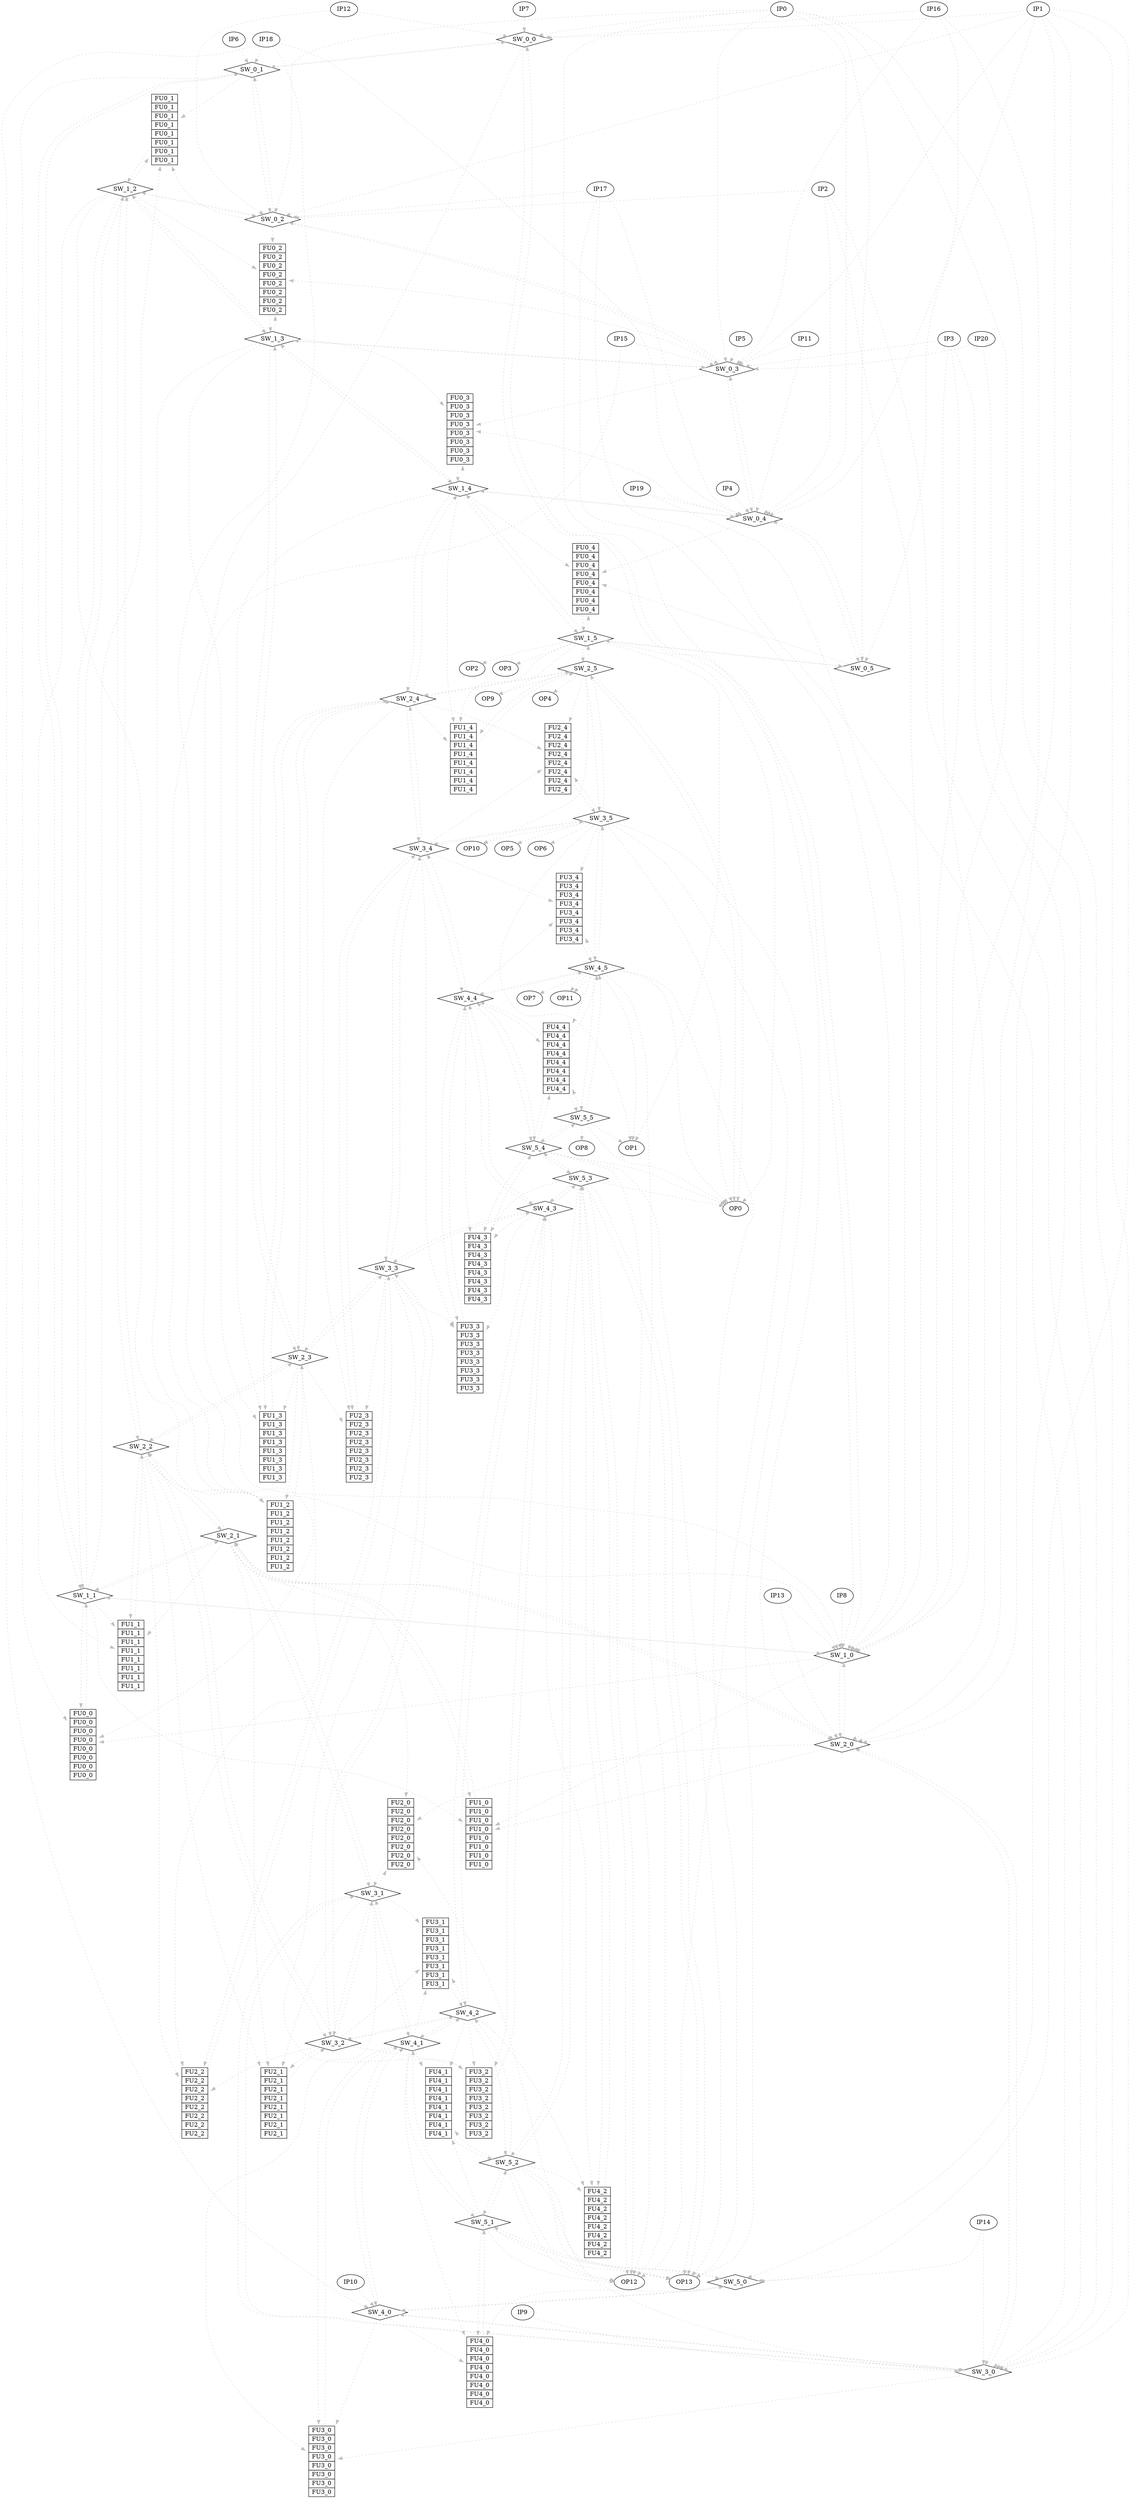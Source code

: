 digraph sched {
SW_0_0 [shape=diamond, pos = "0,4!", pin=true];
SW_0_1 [shape=diamond, pos = "0,0!", pin=true];
SW_0_2 [shape=diamond, pos = "0,-4!", pin=true];
SW_0_3 [shape=diamond, pos = "0,-8!", pin=true];
SW_0_4 [shape=diamond, pos = "0,-12!", pin=true];
SW_0_5 [shape=diamond, pos = "0,-16!", pin=true];
SW_1_0 [shape=diamond, pos = "4,4!", pin=true];
SW_1_1 [shape=diamond, pos = "4,0!", pin=true];
SW_1_2 [shape=diamond, pos = "4,-4!", pin=true];
SW_1_3 [shape=diamond, pos = "4,-8!", pin=true];
SW_1_4 [shape=diamond, pos = "4,-12!", pin=true];
SW_1_5 [shape=diamond, pos = "4,-16!", pin=true];
SW_2_0 [shape=diamond, pos = "8,4!", pin=true];
SW_2_1 [shape=diamond, pos = "8,0!", pin=true];
SW_2_2 [shape=diamond, pos = "8,-4!", pin=true];
SW_2_3 [shape=diamond, pos = "8,-8!", pin=true];
SW_2_4 [shape=diamond, pos = "8,-12!", pin=true];
SW_2_5 [shape=diamond, pos = "8,-16!", pin=true];
SW_3_0 [shape=diamond, pos = "12,4!", pin=true];
SW_3_1 [shape=diamond, pos = "12,0!", pin=true];
SW_3_2 [shape=diamond, pos = "12,-4!", pin=true];
SW_3_3 [shape=diamond, pos = "12,-8!", pin=true];
SW_3_4 [shape=diamond, pos = "12,-12!", pin=true];
SW_3_5 [shape=diamond, pos = "12,-16!", pin=true];
SW_4_0 [shape=diamond, pos = "16,4!", pin=true];
SW_4_1 [shape=diamond, pos = "16,0!", pin=true];
SW_4_2 [shape=diamond, pos = "16,-4!", pin=true];
SW_4_3 [shape=diamond, pos = "16,-8!", pin=true];
SW_4_4 [shape=diamond, pos = "16,-12!", pin=true];
SW_4_5 [shape=diamond, pos = "16,-16!", pin=true];
SW_5_0 [shape=diamond, pos = "20,4!", pin=true];
SW_5_1 [shape=diamond, pos = "20,0!", pin=true];
SW_5_2 [shape=diamond, pos = "20,-4!", pin=true];
SW_5_3 [shape=diamond, pos = "20,-8!", pin=true];
SW_5_4 [shape=diamond, pos = "20,-12!", pin=true];
SW_5_5 [shape=diamond, pos = "20,-16!", pin=true];
FU0_0[shape=plaintext, label = <<table border="0" cellspacing="0"><tr><td border="1"> FU0_0 </td></tr><tr><td border="1"> FU0_0 </td></tr><tr><td border="1"> FU0_0 </td></tr><tr><td border="1"> FU0_0 </td></tr><tr><td border="1"> FU0_0 </td></tr><tr><td border="1"> FU0_0 </td></tr><tr><td border="1"> FU0_0 </td></tr><tr><td border="1"> FU0_0 </td></tr>
</table>>, pos = "2,2!", pin=true];
FU0_1[shape=plaintext, label = <<table border="0" cellspacing="0"><tr><td border="1"> FU0_1 </td></tr><tr><td border="1"> FU0_1 </td></tr><tr><td border="1"> FU0_1 </td></tr><tr><td border="1"> FU0_1 </td></tr><tr><td border="1"> FU0_1 </td></tr><tr><td border="1"> FU0_1 </td></tr><tr><td border="1"> FU0_1 </td></tr><tr><td border="1"> FU0_1 </td></tr>
</table>>, pos = "2,-2!", pin=true];
FU0_2[shape=plaintext, label = <<table border="0" cellspacing="0"><tr><td border="1"> FU0_2 </td></tr><tr><td border="1"> FU0_2 </td></tr><tr><td border="1"> FU0_2 </td></tr><tr><td border="1"> FU0_2 </td></tr><tr><td border="1"> FU0_2 </td></tr><tr><td border="1"> FU0_2 </td></tr><tr><td border="1"> FU0_2 </td></tr><tr><td border="1"> FU0_2 </td></tr>
</table>>, pos = "2,-6!", pin=true];
FU0_3[shape=plaintext, label = <<table border="0" cellspacing="0"><tr><td border="1"> FU0_3 </td></tr><tr><td border="1"> FU0_3 </td></tr><tr><td border="1"> FU0_3 </td></tr><tr><td border="1"> FU0_3 </td></tr><tr><td border="1"> FU0_3 </td></tr><tr><td border="1"> FU0_3 </td></tr><tr><td border="1"> FU0_3 </td></tr><tr><td border="1"> FU0_3 </td></tr>
</table>>, pos = "2,-10!", pin=true];
FU0_4[shape=plaintext, label = <<table border="0" cellspacing="0"><tr><td border="1"> FU0_4 </td></tr><tr><td border="1"> FU0_4 </td></tr><tr><td border="1"> FU0_4 </td></tr><tr><td border="1"> FU0_4 </td></tr><tr><td border="1"> FU0_4 </td></tr><tr><td border="1"> FU0_4 </td></tr><tr><td border="1"> FU0_4 </td></tr><tr><td border="1"> FU0_4 </td></tr>
</table>>, pos = "2,-14!", pin=true];
FU1_0[shape=plaintext, label = <<table border="0" cellspacing="0"><tr><td border="1"> FU1_0 </td></tr><tr><td border="1"> FU1_0 </td></tr><tr><td border="1"> FU1_0 </td></tr><tr><td border="1"> FU1_0 </td></tr><tr><td border="1"> FU1_0 </td></tr><tr><td border="1"> FU1_0 </td></tr><tr><td border="1"> FU1_0 </td></tr><tr><td border="1"> FU1_0 </td></tr>
</table>>, pos = "6,2!", pin=true];
FU1_1[shape=plaintext, label = <<table border="0" cellspacing="0"><tr><td border="1"> FU1_1 </td></tr><tr><td border="1"> FU1_1 </td></tr><tr><td border="1"> FU1_1 </td></tr><tr><td border="1"> FU1_1 </td></tr><tr><td border="1"> FU1_1 </td></tr><tr><td border="1"> FU1_1 </td></tr><tr><td border="1"> FU1_1 </td></tr><tr><td border="1"> FU1_1 </td></tr>
</table>>, pos = "6,-2!", pin=true];
FU1_2[shape=plaintext, label = <<table border="0" cellspacing="0"><tr><td border="1"> FU1_2 </td></tr><tr><td border="1"> FU1_2 </td></tr><tr><td border="1"> FU1_2 </td></tr><tr><td border="1"> FU1_2 </td></tr><tr><td border="1"> FU1_2 </td></tr><tr><td border="1"> FU1_2 </td></tr><tr><td border="1"> FU1_2 </td></tr><tr><td border="1"> FU1_2 </td></tr>
</table>>, pos = "6,-6!", pin=true];
FU1_3[shape=plaintext, label = <<table border="0" cellspacing="0"><tr><td border="1"> FU1_3 </td></tr><tr><td border="1"> FU1_3 </td></tr><tr><td border="1"> FU1_3 </td></tr><tr><td border="1"> FU1_3 </td></tr><tr><td border="1"> FU1_3 </td></tr><tr><td border="1"> FU1_3 </td></tr><tr><td border="1"> FU1_3 </td></tr><tr><td border="1"> FU1_3 </td></tr>
</table>>, pos = "6,-10!", pin=true];
FU1_4[shape=plaintext, label = <<table border="0" cellspacing="0"><tr><td border="1"> FU1_4 </td></tr><tr><td border="1"> FU1_4 </td></tr><tr><td border="1"> FU1_4 </td></tr><tr><td border="1"> FU1_4 </td></tr><tr><td border="1"> FU1_4 </td></tr><tr><td border="1"> FU1_4 </td></tr><tr><td border="1"> FU1_4 </td></tr><tr><td border="1"> FU1_4 </td></tr>
</table>>, pos = "6,-14!", pin=true];
FU2_0[shape=plaintext, label = <<table border="0" cellspacing="0"><tr><td border="1"> FU2_0 </td></tr><tr><td border="1"> FU2_0 </td></tr><tr><td border="1"> FU2_0 </td></tr><tr><td border="1"> FU2_0 </td></tr><tr><td border="1"> FU2_0 </td></tr><tr><td border="1"> FU2_0 </td></tr><tr><td border="1"> FU2_0 </td></tr><tr><td border="1"> FU2_0 </td></tr>
</table>>, pos = "10,2!", pin=true];
FU2_1[shape=plaintext, label = <<table border="0" cellspacing="0"><tr><td border="1"> FU2_1 </td></tr><tr><td border="1"> FU2_1 </td></tr><tr><td border="1"> FU2_1 </td></tr><tr><td border="1"> FU2_1 </td></tr><tr><td border="1"> FU2_1 </td></tr><tr><td border="1"> FU2_1 </td></tr><tr><td border="1"> FU2_1 </td></tr><tr><td border="1"> FU2_1 </td></tr>
</table>>, pos = "10,-2!", pin=true];
FU2_2[shape=plaintext, label = <<table border="0" cellspacing="0"><tr><td border="1"> FU2_2 </td></tr><tr><td border="1"> FU2_2 </td></tr><tr><td border="1"> FU2_2 </td></tr><tr><td border="1"> FU2_2 </td></tr><tr><td border="1"> FU2_2 </td></tr><tr><td border="1"> FU2_2 </td></tr><tr><td border="1"> FU2_2 </td></tr><tr><td border="1"> FU2_2 </td></tr>
</table>>, pos = "10,-6!", pin=true];
FU2_3[shape=plaintext, label = <<table border="0" cellspacing="0"><tr><td border="1"> FU2_3 </td></tr><tr><td border="1"> FU2_3 </td></tr><tr><td border="1"> FU2_3 </td></tr><tr><td border="1"> FU2_3 </td></tr><tr><td border="1"> FU2_3 </td></tr><tr><td border="1"> FU2_3 </td></tr><tr><td border="1"> FU2_3 </td></tr><tr><td border="1"> FU2_3 </td></tr>
</table>>, pos = "10,-10!", pin=true];
FU2_4[shape=plaintext, label = <<table border="0" cellspacing="0"><tr><td border="1"> FU2_4 </td></tr><tr><td border="1"> FU2_4 </td></tr><tr><td border="1"> FU2_4 </td></tr><tr><td border="1"> FU2_4 </td></tr><tr><td border="1"> FU2_4 </td></tr><tr><td border="1"> FU2_4 </td></tr><tr><td border="1"> FU2_4 </td></tr><tr><td border="1"> FU2_4 </td></tr>
</table>>, pos = "10,-14!", pin=true];
FU3_0[shape=plaintext, label = <<table border="0" cellspacing="0"><tr><td border="1"> FU3_0 </td></tr><tr><td border="1"> FU3_0 </td></tr><tr><td border="1"> FU3_0 </td></tr><tr><td border="1"> FU3_0 </td></tr><tr><td border="1"> FU3_0 </td></tr><tr><td border="1"> FU3_0 </td></tr><tr><td border="1"> FU3_0 </td></tr><tr><td border="1"> FU3_0 </td></tr>
</table>>, pos = "14,2!", pin=true];
FU3_1[shape=plaintext, label = <<table border="0" cellspacing="0"><tr><td border="1"> FU3_1 </td></tr><tr><td border="1"> FU3_1 </td></tr><tr><td border="1"> FU3_1 </td></tr><tr><td border="1"> FU3_1 </td></tr><tr><td border="1"> FU3_1 </td></tr><tr><td border="1"> FU3_1 </td></tr><tr><td border="1"> FU3_1 </td></tr><tr><td border="1"> FU3_1 </td></tr>
</table>>, pos = "14,-2!", pin=true];
FU3_2[shape=plaintext, label = <<table border="0" cellspacing="0"><tr><td border="1"> FU3_2 </td></tr><tr><td border="1"> FU3_2 </td></tr><tr><td border="1"> FU3_2 </td></tr><tr><td border="1"> FU3_2 </td></tr><tr><td border="1"> FU3_2 </td></tr><tr><td border="1"> FU3_2 </td></tr><tr><td border="1"> FU3_2 </td></tr><tr><td border="1"> FU3_2 </td></tr>
</table>>, pos = "14,-6!", pin=true];
FU3_3[shape=plaintext, label = <<table border="0" cellspacing="0"><tr><td border="1"> FU3_3 </td></tr><tr><td border="1"> FU3_3 </td></tr><tr><td border="1"> FU3_3 </td></tr><tr><td border="1"> FU3_3 </td></tr><tr><td border="1"> FU3_3 </td></tr><tr><td border="1"> FU3_3 </td></tr><tr><td border="1"> FU3_3 </td></tr><tr><td border="1"> FU3_3 </td></tr>
</table>>, pos = "14,-10!", pin=true];
FU3_4[shape=plaintext, label = <<table border="0" cellspacing="0"><tr><td border="1"> FU3_4 </td></tr><tr><td border="1"> FU3_4 </td></tr><tr><td border="1"> FU3_4 </td></tr><tr><td border="1"> FU3_4 </td></tr><tr><td border="1"> FU3_4 </td></tr><tr><td border="1"> FU3_4 </td></tr><tr><td border="1"> FU3_4 </td></tr><tr><td border="1"> FU3_4 </td></tr>
</table>>, pos = "14,-14!", pin=true];
FU4_0[shape=plaintext, label = <<table border="0" cellspacing="0"><tr><td border="1"> FU4_0 </td></tr><tr><td border="1"> FU4_0 </td></tr><tr><td border="1"> FU4_0 </td></tr><tr><td border="1"> FU4_0 </td></tr><tr><td border="1"> FU4_0 </td></tr><tr><td border="1"> FU4_0 </td></tr><tr><td border="1"> FU4_0 </td></tr><tr><td border="1"> FU4_0 </td></tr>
</table>>, pos = "18,2!", pin=true];
FU4_1[shape=plaintext, label = <<table border="0" cellspacing="0"><tr><td border="1"> FU4_1 </td></tr><tr><td border="1"> FU4_1 </td></tr><tr><td border="1"> FU4_1 </td></tr><tr><td border="1"> FU4_1 </td></tr><tr><td border="1"> FU4_1 </td></tr><tr><td border="1"> FU4_1 </td></tr><tr><td border="1"> FU4_1 </td></tr><tr><td border="1"> FU4_1 </td></tr>
</table>>, pos = "18,-2!", pin=true];
FU4_2[shape=plaintext, label = <<table border="0" cellspacing="0"><tr><td border="1"> FU4_2 </td></tr><tr><td border="1"> FU4_2 </td></tr><tr><td border="1"> FU4_2 </td></tr><tr><td border="1"> FU4_2 </td></tr><tr><td border="1"> FU4_2 </td></tr><tr><td border="1"> FU4_2 </td></tr><tr><td border="1"> FU4_2 </td></tr><tr><td border="1"> FU4_2 </td></tr>
</table>>, pos = "18,-6!", pin=true];
FU4_3[shape=plaintext, label = <<table border="0" cellspacing="0"><tr><td border="1"> FU4_3 </td></tr><tr><td border="1"> FU4_3 </td></tr><tr><td border="1"> FU4_3 </td></tr><tr><td border="1"> FU4_3 </td></tr><tr><td border="1"> FU4_3 </td></tr><tr><td border="1"> FU4_3 </td></tr><tr><td border="1"> FU4_3 </td></tr><tr><td border="1"> FU4_3 </td></tr>
</table>>, pos = "18,-10!", pin=true];
FU4_4[shape=plaintext, label = <<table border="0" cellspacing="0"><tr><td border="1"> FU4_4 </td></tr><tr><td border="1"> FU4_4 </td></tr><tr><td border="1"> FU4_4 </td></tr><tr><td border="1"> FU4_4 </td></tr><tr><td border="1"> FU4_4 </td></tr><tr><td border="1"> FU4_4 </td></tr><tr><td border="1"> FU4_4 </td></tr><tr><td border="1"> FU4_4 </td></tr>
</table>>, pos = "18,-14!", pin=true];
FU0_0->SW_1_1 [color=gray style=dotted, label="" fontcolor=gray]
FU0_1->SW_1_2 [color=gray style=dotted, label="" fontcolor=gray]
FU0_2->SW_1_3 [color=gray style=dotted, label="" fontcolor=gray]
FU0_3->SW_1_4 [color=gray style=dotted, label="" fontcolor=gray]
FU0_4->SW_1_5 [color=gray style=dotted, label="" fontcolor=gray]
FU1_0->SW_2_1 [color=gray style=dotted, label="" fontcolor=gray]
FU1_1->SW_2_2 [color=gray style=dotted, label="" fontcolor=gray]
FU1_2->SW_2_3 [color=gray style=dotted, label="" fontcolor=gray]
FU1_3->SW_2_4 [color=gray style=dotted, label="" fontcolor=gray]
FU1_4->SW_2_5 [color=gray style=dotted, label="" fontcolor=gray]
FU2_0->SW_3_1 [color=gray style=dotted, label="" fontcolor=gray]
FU2_1->SW_3_2 [color=gray style=dotted, label="" fontcolor=gray]
FU2_2->SW_3_3 [color=gray style=dotted, label="" fontcolor=gray]
FU2_3->SW_3_4 [color=gray style=dotted, label="" fontcolor=gray]
FU2_4->SW_3_5 [color=gray style=dotted, label="" fontcolor=gray]
FU3_0->SW_4_1 [color=gray style=dotted, label="" fontcolor=gray]
FU3_1->SW_4_2 [color=gray style=dotted, label="" fontcolor=gray]
FU3_2->SW_4_3 [color=gray style=dotted, label="" fontcolor=gray]
FU3_3->SW_4_4 [color=gray style=dotted, label="" fontcolor=gray]
FU3_4->SW_4_5 [color=gray style=dotted, label="" fontcolor=gray]
FU4_0->SW_5_1 [color=gray style=dotted, label="" fontcolor=gray]
FU4_1->SW_5_2 [color=gray style=dotted, label="" fontcolor=gray]
FU4_2->SW_5_3 [color=gray style=dotted, label="" fontcolor=gray]
FU4_3->SW_5_4 [color=gray style=dotted, label="" fontcolor=gray]
FU4_4->SW_5_5 [color=gray style=dotted, label="" fontcolor=gray]
FU4_4->SW_4_4 [color=gray style=dotted, label="" fontcolor=gray]
FU4_4->SW_5_4 [color=gray style=dotted, label="" fontcolor=gray]
FU4_4->SW_4_5 [color=gray style=dotted, label="" fontcolor=gray]
SW_0_0->FU0_0 [color=gray style=dotted, label="" fontcolor=gray]
SW_0_0->SW_1_0 [color=gray style=dotted, label="" fontcolor=gray]
SW_0_0->SW_0_1 [color=gray style=dotted, label="" fontcolor=gray]
SW_0_1->FU0_0 [color=gray style=dotted, label="" fontcolor=gray]
SW_0_1->FU0_1 [color=gray style=dotted, label="" fontcolor=gray]
SW_0_1->SW_0_0 [color=gray style=dotted, label="" fontcolor=gray]
SW_0_1->SW_1_1 [color=gray style=dotted, label="" fontcolor=gray]
SW_0_1->SW_0_2 [color=gray style=dotted, label="" fontcolor=gray]
SW_0_2->FU0_1 [color=gray style=dotted, label="" fontcolor=gray]
SW_0_2->FU0_2 [color=gray style=dotted, label="" fontcolor=gray]
SW_0_2->SW_0_1 [color=gray style=dotted, label="" fontcolor=gray]
SW_0_2->SW_1_2 [color=gray style=dotted, label="" fontcolor=gray]
SW_0_2->SW_0_3 [color=gray style=dotted, label="" fontcolor=gray]
SW_0_3->FU0_2 [color=gray style=dotted, label="" fontcolor=gray]
SW_0_3->FU0_3 [color=gray style=dotted, label="" fontcolor=gray]
SW_0_3->SW_0_2 [color=gray style=dotted, label="" fontcolor=gray]
SW_0_3->SW_1_3 [color=gray style=dotted, label="" fontcolor=gray]
SW_0_3->SW_0_4 [color=gray style=dotted, label="" fontcolor=gray]
SW_0_4->FU0_3 [color=gray style=dotted, label="" fontcolor=gray]
SW_0_4->FU0_4 [color=gray style=dotted, label="" fontcolor=gray]
SW_0_4->SW_0_3 [color=gray style=dotted, label="" fontcolor=gray]
SW_0_4->SW_1_4 [color=gray style=dotted, label="" fontcolor=gray]
SW_0_4->SW_0_5 [color=gray style=dotted, label="" fontcolor=gray]
SW_0_5->FU0_4 [color=gray style=dotted, label="" fontcolor=gray]
SW_0_5->SW_0_4 [color=gray style=dotted, label="" fontcolor=gray]
SW_0_5->SW_1_5 [color=gray style=dotted, label="" fontcolor=gray]
SW_1_0->FU0_0 [color=gray style=dotted, label="" fontcolor=gray]
SW_1_0->FU1_0 [color=gray style=dotted, label="" fontcolor=gray]
SW_1_0->SW_0_0 [color=gray style=dotted, label="" fontcolor=gray]
SW_1_0->SW_2_0 [color=gray style=dotted, label="" fontcolor=gray]
SW_1_0->SW_1_1 [color=gray style=dotted, label="" fontcolor=gray]
SW_1_1->FU0_0 [color=gray style=dotted, label="" fontcolor=gray]
SW_1_1->FU0_1 [color=gray style=dotted, label="" fontcolor=gray]
SW_1_1->FU1_0 [color=gray style=dotted, label="" fontcolor=gray]
SW_1_1->FU1_1 [color=gray style=dotted, label="" fontcolor=gray]
SW_1_1->SW_0_1 [color=gray style=dotted, label="" fontcolor=gray]
SW_1_1->SW_1_0 [color=gray style=dotted, label="" fontcolor=gray]
SW_1_1->SW_2_1 [color=gray style=dotted, label="" fontcolor=gray]
SW_1_1->SW_1_2 [color=gray style=dotted, label="" fontcolor=gray]
SW_1_2->FU0_1 [color=gray style=dotted, label="" fontcolor=gray]
SW_1_2->FU0_2 [color=gray style=dotted, label="" fontcolor=gray]
SW_1_2->FU1_1 [color=gray style=dotted, label="" fontcolor=gray]
SW_1_2->FU1_2 [color=gray style=dotted, label="" fontcolor=gray]
SW_1_2->SW_0_2 [color=gray style=dotted, label="" fontcolor=gray]
SW_1_2->SW_1_1 [color=gray style=dotted, label="" fontcolor=gray]
SW_1_2->SW_2_2 [color=gray style=dotted, label="" fontcolor=gray]
SW_1_2->SW_1_3 [color=gray style=dotted, label="" fontcolor=gray]
SW_1_3->FU0_2 [color=gray style=dotted, label="" fontcolor=gray]
SW_1_3->FU0_3 [color=gray style=dotted, label="" fontcolor=gray]
SW_1_3->FU1_2 [color=gray style=dotted, label="" fontcolor=gray]
SW_1_3->FU1_3 [color=gray style=dotted, label="" fontcolor=gray]
SW_1_3->SW_0_3 [color=gray style=dotted, label="" fontcolor=gray]
SW_1_3->SW_1_2 [color=gray style=dotted, label="" fontcolor=gray]
SW_1_3->SW_2_3 [color=gray style=dotted, label="" fontcolor=gray]
SW_1_3->SW_1_4 [color=gray style=dotted, label="" fontcolor=gray]
SW_1_4->FU0_3 [color=gray style=dotted, label="" fontcolor=gray]
SW_1_4->FU0_4 [color=gray style=dotted, label="" fontcolor=gray]
SW_1_4->FU1_3 [color=gray style=dotted, label="" fontcolor=gray]
SW_1_4->FU1_4 [color=gray style=dotted, label="" fontcolor=gray]
SW_1_4->SW_0_4 [color=gray style=dotted, label="" fontcolor=gray]
SW_1_4->SW_1_3 [color=gray style=dotted, label="" fontcolor=gray]
SW_1_4->SW_2_4 [color=gray style=dotted, label="" fontcolor=gray]
SW_1_4->SW_1_5 [color=gray style=dotted, label="" fontcolor=gray]
SW_1_5->FU0_4 [color=gray style=dotted, label="" fontcolor=gray]
SW_1_5->FU1_4 [color=gray style=dotted, label="" fontcolor=gray]
SW_1_5->SW_0_5 [color=gray style=dotted, label="" fontcolor=gray]
SW_1_5->SW_1_4 [color=gray style=dotted, label="" fontcolor=gray]
SW_1_5->SW_2_5 [color=gray style=dotted, label="" fontcolor=gray]
SW_1_5->OP0 [color=gray style=dotted, label="" fontcolor=gray]
SW_1_5->OP1 [color=gray style=dotted, label="" fontcolor=gray]
SW_1_5->OP2 [color=gray style=dotted, label="" fontcolor=gray]
SW_1_5->OP3 [color=gray style=dotted, label="" fontcolor=gray]
SW_1_5->OP9 [color=gray style=dotted, label="" fontcolor=gray]
SW_2_0->FU1_0 [color=gray style=dotted, label="" fontcolor=gray]
SW_2_0->FU2_0 [color=gray style=dotted, label="" fontcolor=gray]
SW_2_0->SW_1_0 [color=gray style=dotted, label="" fontcolor=gray]
SW_2_0->SW_3_0 [color=gray style=dotted, label="" fontcolor=gray]
SW_2_0->SW_2_1 [color=gray style=dotted, label="" fontcolor=gray]
SW_2_1->FU1_0 [color=gray style=dotted, label="" fontcolor=gray]
SW_2_1->FU1_1 [color=gray style=dotted, label="" fontcolor=gray]
SW_2_1->FU2_0 [color=gray style=dotted, label="" fontcolor=gray]
SW_2_1->FU2_1 [color=gray style=dotted, label="" fontcolor=gray]
SW_2_1->SW_1_1 [color=gray style=dotted, label="" fontcolor=gray]
SW_2_1->SW_2_0 [color=gray style=dotted, label="" fontcolor=gray]
SW_2_1->SW_3_1 [color=gray style=dotted, label="" fontcolor=gray]
SW_2_1->SW_2_2 [color=gray style=dotted, label="" fontcolor=gray]
SW_2_2->FU1_1 [color=gray style=dotted, label="" fontcolor=gray]
SW_2_2->FU1_2 [color=gray style=dotted, label="" fontcolor=gray]
SW_2_2->FU2_1 [color=gray style=dotted, label="" fontcolor=gray]
SW_2_2->FU2_2 [color=gray style=dotted, label="" fontcolor=gray]
SW_2_2->SW_1_2 [color=gray style=dotted, label="" fontcolor=gray]
SW_2_2->SW_2_1 [color=gray style=dotted, label="" fontcolor=gray]
SW_2_2->SW_3_2 [color=gray style=dotted, label="" fontcolor=gray]
SW_2_2->SW_2_3 [color=gray style=dotted, label="" fontcolor=gray]
SW_2_3->FU1_2 [color=gray style=dotted, label="" fontcolor=gray]
SW_2_3->FU1_3 [color=gray style=dotted, label="" fontcolor=gray]
SW_2_3->FU2_2 [color=gray style=dotted, label="" fontcolor=gray]
SW_2_3->FU2_3 [color=gray style=dotted, label="" fontcolor=gray]
SW_2_3->SW_1_3 [color=gray style=dotted, label="" fontcolor=gray]
SW_2_3->SW_2_2 [color=gray style=dotted, label="" fontcolor=gray]
SW_2_3->SW_3_3 [color=gray style=dotted, label="" fontcolor=gray]
SW_2_3->SW_2_4 [color=gray style=dotted, label="" fontcolor=gray]
SW_2_4->FU1_3 [color=gray style=dotted, label="" fontcolor=gray]
SW_2_4->FU1_4 [color=gray style=dotted, label="" fontcolor=gray]
SW_2_4->FU2_3 [color=gray style=dotted, label="" fontcolor=gray]
SW_2_4->FU2_4 [color=gray style=dotted, label="" fontcolor=gray]
SW_2_4->SW_1_4 [color=gray style=dotted, label="" fontcolor=gray]
SW_2_4->SW_2_3 [color=gray style=dotted, label="" fontcolor=gray]
SW_2_4->SW_3_4 [color=gray style=dotted, label="" fontcolor=gray]
SW_2_4->SW_2_5 [color=gray style=dotted, label="" fontcolor=gray]
SW_2_5->FU1_4 [color=gray style=dotted, label="" fontcolor=gray]
SW_2_5->FU2_4 [color=gray style=dotted, label="" fontcolor=gray]
SW_2_5->SW_1_5 [color=gray style=dotted, label="" fontcolor=gray]
SW_2_5->SW_2_4 [color=gray style=dotted, label="" fontcolor=gray]
SW_2_5->SW_3_5 [color=gray style=dotted, label="" fontcolor=gray]
SW_2_5->OP0 [color=gray style=dotted, label="" fontcolor=gray]
SW_2_5->OP0 [color=gray style=dotted, label="" fontcolor=gray]
SW_2_5->OP4 [color=gray style=dotted, label="" fontcolor=gray]
SW_2_5->OP9 [color=gray style=dotted, label="" fontcolor=gray]
SW_2_5->OP10 [color=gray style=dotted, label="" fontcolor=gray]
SW_3_0->FU2_0 [color=gray style=dotted, label="" fontcolor=gray]
SW_3_0->FU3_0 [color=gray style=dotted, label="" fontcolor=gray]
SW_3_0->SW_2_0 [color=gray style=dotted, label="" fontcolor=gray]
SW_3_0->SW_4_0 [color=gray style=dotted, label="" fontcolor=gray]
SW_3_0->SW_3_1 [color=gray style=dotted, label="" fontcolor=gray]
SW_3_1->FU2_0 [color=gray style=dotted, label="" fontcolor=gray]
SW_3_1->FU2_1 [color=gray style=dotted, label="" fontcolor=gray]
SW_3_1->FU3_0 [color=gray style=dotted, label="" fontcolor=gray]
SW_3_1->FU3_1 [color=gray style=dotted, label="" fontcolor=gray]
SW_3_1->SW_2_1 [color=gray style=dotted, label="" fontcolor=gray]
SW_3_1->SW_3_0 [color=gray style=dotted, label="" fontcolor=gray]
SW_3_1->SW_4_1 [color=gray style=dotted, label="" fontcolor=gray]
SW_3_1->SW_3_2 [color=gray style=dotted, label="" fontcolor=gray]
SW_3_2->FU2_1 [color=gray style=dotted, label="" fontcolor=gray]
SW_3_2->FU2_2 [color=gray style=dotted, label="" fontcolor=gray]
SW_3_2->FU3_1 [color=gray style=dotted, label="" fontcolor=gray]
SW_3_2->FU3_2 [color=gray style=dotted, label="" fontcolor=gray]
SW_3_2->SW_2_2 [color=gray style=dotted, label="" fontcolor=gray]
SW_3_2->SW_3_1 [color=gray style=dotted, label="" fontcolor=gray]
SW_3_2->SW_4_2 [color=gray style=dotted, label="" fontcolor=gray]
SW_3_2->SW_3_3 [color=gray style=dotted, label="" fontcolor=gray]
SW_3_3->FU2_2 [color=gray style=dotted, label="" fontcolor=gray]
SW_3_3->FU2_3 [color=gray style=dotted, label="" fontcolor=gray]
SW_3_3->FU3_2 [color=gray style=dotted, label="" fontcolor=gray]
SW_3_3->FU3_3 [color=gray style=dotted, label="" fontcolor=gray]
SW_3_3->SW_2_3 [color=gray style=dotted, label="" fontcolor=gray]
SW_3_3->SW_3_2 [color=gray style=dotted, label="" fontcolor=gray]
SW_3_3->SW_4_3 [color=gray style=dotted, label="" fontcolor=gray]
SW_3_3->SW_3_4 [color=gray style=dotted, label="" fontcolor=gray]
SW_3_4->FU2_3 [color=gray style=dotted, label="" fontcolor=gray]
SW_3_4->FU2_4 [color=gray style=dotted, label="" fontcolor=gray]
SW_3_4->FU3_3 [color=gray style=dotted, label="" fontcolor=gray]
SW_3_4->FU3_4 [color=gray style=dotted, label="" fontcolor=gray]
SW_3_4->SW_2_4 [color=gray style=dotted, label="" fontcolor=gray]
SW_3_4->SW_3_3 [color=gray style=dotted, label="" fontcolor=gray]
SW_3_4->SW_4_4 [color=gray style=dotted, label="" fontcolor=gray]
SW_3_4->SW_3_5 [color=gray style=dotted, label="" fontcolor=gray]
SW_3_5->FU2_4 [color=gray style=dotted, label="" fontcolor=gray]
SW_3_5->FU3_4 [color=gray style=dotted, label="" fontcolor=gray]
SW_3_5->SW_2_5 [color=gray style=dotted, label="" fontcolor=gray]
SW_3_5->SW_3_4 [color=gray style=dotted, label="" fontcolor=gray]
SW_3_5->SW_4_5 [color=gray style=dotted, label="" fontcolor=gray]
SW_3_5->OP0 [color=gray style=dotted, label="" fontcolor=gray]
SW_3_5->OP1 [color=gray style=dotted, label="" fontcolor=gray]
SW_3_5->OP5 [color=gray style=dotted, label="" fontcolor=gray]
SW_3_5->OP6 [color=gray style=dotted, label="" fontcolor=gray]
SW_3_5->OP10 [color=gray style=dotted, label="" fontcolor=gray]
SW_3_5->OP12 [color=gray style=dotted, label="" fontcolor=gray]
SW_3_5->OP13 [color=gray style=dotted, label="" fontcolor=gray]
SW_4_0->FU3_0 [color=gray style=dotted, label="" fontcolor=gray]
SW_4_0->FU4_0 [color=gray style=dotted, label="" fontcolor=gray]
SW_4_0->SW_3_0 [color=gray style=dotted, label="" fontcolor=gray]
SW_4_0->SW_5_0 [color=gray style=dotted, label="" fontcolor=gray]
SW_4_0->SW_4_1 [color=gray style=dotted, label="" fontcolor=gray]
SW_4_1->FU3_0 [color=gray style=dotted, label="" fontcolor=gray]
SW_4_1->FU3_1 [color=gray style=dotted, label="" fontcolor=gray]
SW_4_1->FU4_0 [color=gray style=dotted, label="" fontcolor=gray]
SW_4_1->FU4_1 [color=gray style=dotted, label="" fontcolor=gray]
SW_4_1->SW_3_1 [color=gray style=dotted, label="" fontcolor=gray]
SW_4_1->SW_4_0 [color=gray style=dotted, label="" fontcolor=gray]
SW_4_1->SW_5_1 [color=gray style=dotted, label="" fontcolor=gray]
SW_4_1->SW_4_2 [color=gray style=dotted, label="" fontcolor=gray]
SW_4_2->FU3_1 [color=gray style=dotted, label="" fontcolor=gray]
SW_4_2->FU3_2 [color=gray style=dotted, label="" fontcolor=gray]
SW_4_2->FU4_1 [color=gray style=dotted, label="" fontcolor=gray]
SW_4_2->FU4_2 [color=gray style=dotted, label="" fontcolor=gray]
SW_4_2->SW_3_2 [color=gray style=dotted, label="" fontcolor=gray]
SW_4_2->SW_4_1 [color=gray style=dotted, label="" fontcolor=gray]
SW_4_2->SW_5_2 [color=gray style=dotted, label="" fontcolor=gray]
SW_4_2->SW_4_3 [color=gray style=dotted, label="" fontcolor=gray]
SW_4_3->FU3_2 [color=gray style=dotted, label="" fontcolor=gray]
SW_4_3->FU3_3 [color=gray style=dotted, label="" fontcolor=gray]
SW_4_3->FU4_2 [color=gray style=dotted, label="" fontcolor=gray]
SW_4_3->FU4_3 [color=gray style=dotted, label="" fontcolor=gray]
SW_4_3->SW_3_3 [color=gray style=dotted, label="" fontcolor=gray]
SW_4_3->SW_4_2 [color=gray style=dotted, label="" fontcolor=gray]
SW_4_3->SW_5_3 [color=gray style=dotted, label="" fontcolor=gray]
SW_4_3->SW_4_4 [color=gray style=dotted, label="" fontcolor=gray]
SW_4_4->FU3_3 [color=gray style=dotted, label="" fontcolor=gray]
SW_4_4->FU3_4 [color=gray style=dotted, label="" fontcolor=gray]
SW_4_4->FU4_3 [color=gray style=dotted, label="" fontcolor=gray]
SW_4_4->FU4_4 [color=gray style=dotted, label="" fontcolor=gray]
SW_4_4->SW_3_4 [color=gray style=dotted, label="" fontcolor=gray]
SW_4_4->SW_4_3 [color=gray style=dotted, label="" fontcolor=gray]
SW_4_4->SW_5_4 [color=gray style=dotted, label="" fontcolor=gray]
SW_4_4->SW_4_5 [color=gray style=dotted, label="" fontcolor=gray]
SW_4_5->FU3_4 [color=gray style=dotted, label="" fontcolor=gray]
SW_4_5->FU4_4 [color=gray style=dotted, label="" fontcolor=gray]
SW_4_5->SW_3_5 [color=gray style=dotted, label="" fontcolor=gray]
SW_4_5->SW_4_4 [color=gray style=dotted, label="" fontcolor=gray]
SW_4_5->SW_5_5 [color=gray style=dotted, label="" fontcolor=gray]
SW_4_5->OP0 [color=gray style=dotted, label="" fontcolor=gray]
SW_4_5->OP1 [color=gray style=dotted, label="" fontcolor=gray]
SW_4_5->OP7 [color=gray style=dotted, label="" fontcolor=gray]
SW_4_5->OP11 [color=gray style=dotted, label="" fontcolor=gray]
SW_4_5->OP11 [color=gray style=dotted, label="" fontcolor=gray]
SW_4_5->OP12 [color=gray style=dotted, label="" fontcolor=gray]
SW_4_5->OP13 [color=gray style=dotted, label="" fontcolor=gray]
SW_5_0->FU4_0 [color=gray style=dotted, label="" fontcolor=gray]
SW_5_0->SW_4_0 [color=gray style=dotted, label="" fontcolor=gray]
SW_5_0->SW_5_1 [color=gray style=dotted, label="" fontcolor=gray]
SW_5_1->FU4_0 [color=gray style=dotted, label="" fontcolor=gray]
SW_5_1->FU4_1 [color=gray style=dotted, label="" fontcolor=gray]
SW_5_1->SW_4_1 [color=gray style=dotted, label="" fontcolor=gray]
SW_5_1->SW_5_0 [color=gray style=dotted, label="" fontcolor=gray]
SW_5_1->SW_5_2 [color=gray style=dotted, label="" fontcolor=gray]
SW_5_1->OP12 [color=gray style=dotted, label="" fontcolor=gray]
SW_5_1->OP13 [color=gray style=dotted, label="" fontcolor=gray]
SW_5_2->FU4_1 [color=gray style=dotted, label="" fontcolor=gray]
SW_5_2->FU4_2 [color=gray style=dotted, label="" fontcolor=gray]
SW_5_2->SW_4_2 [color=gray style=dotted, label="" fontcolor=gray]
SW_5_2->SW_5_1 [color=gray style=dotted, label="" fontcolor=gray]
SW_5_2->SW_5_3 [color=gray style=dotted, label="" fontcolor=gray]
SW_5_2->OP12 [color=gray style=dotted, label="" fontcolor=gray]
SW_5_2->OP12 [color=gray style=dotted, label="" fontcolor=gray]
SW_5_2->OP13 [color=gray style=dotted, label="" fontcolor=gray]
SW_5_2->OP13 [color=gray style=dotted, label="" fontcolor=gray]
SW_5_3->FU4_2 [color=gray style=dotted, label="" fontcolor=gray]
SW_5_3->FU4_3 [color=gray style=dotted, label="" fontcolor=gray]
SW_5_3->SW_4_3 [color=gray style=dotted, label="" fontcolor=gray]
SW_5_3->SW_5_2 [color=gray style=dotted, label="" fontcolor=gray]
SW_5_3->SW_5_4 [color=gray style=dotted, label="" fontcolor=gray]
SW_5_3->OP0 [color=gray style=dotted, label="" fontcolor=gray]
SW_5_3->OP12 [color=gray style=dotted, label="" fontcolor=gray]
SW_5_3->OP12 [color=gray style=dotted, label="" fontcolor=gray]
SW_5_3->OP13 [color=gray style=dotted, label="" fontcolor=gray]
SW_5_3->OP13 [color=gray style=dotted, label="" fontcolor=gray]
SW_5_4->FU4_3 [color=gray style=dotted, label="" fontcolor=gray]
SW_5_4->FU4_4 [color=gray style=dotted, label="" fontcolor=gray]
SW_5_4->SW_4_4 [color=gray style=dotted, label="" fontcolor=gray]
SW_5_4->SW_5_3 [color=gray style=dotted, label="" fontcolor=gray]
SW_5_4->SW_5_5 [color=gray style=dotted, label="" fontcolor=gray]
SW_5_4->OP0 [color=gray style=dotted, label="" fontcolor=gray]
SW_5_4->OP12 [color=gray style=dotted, label="" fontcolor=gray]
SW_5_4->OP13 [color=gray style=dotted, label="" fontcolor=gray]
SW_5_5->FU4_4 [color=gray style=dotted, label="" fontcolor=gray]
SW_5_5->SW_4_5 [color=gray style=dotted, label="" fontcolor=gray]
SW_5_5->SW_5_4 [color=gray style=dotted, label="" fontcolor=gray]
SW_5_5->OP0 [color=gray style=dotted, label="" fontcolor=gray]
SW_5_5->OP1 [color=gray style=dotted, label="" fontcolor=gray]
SW_5_5->OP8 [color=gray style=dotted, label="" fontcolor=gray]
IP0->SW_0_5 [color=gray style=dotted, label="" fontcolor=gray]
IP0->SW_0_4 [color=gray style=dotted, label="" fontcolor=gray]
IP0->SW_0_3 [color=gray style=dotted, label="" fontcolor=gray]
IP0->SW_0_2 [color=gray style=dotted, label="" fontcolor=gray]
IP0->SW_0_0 [color=gray style=dotted, label="" fontcolor=gray]
IP0->SW_1_0 [color=gray style=dotted, label="" fontcolor=gray]
IP0->SW_2_0 [color=gray style=dotted, label="" fontcolor=gray]
IP0->SW_3_0 [color=gray style=dotted, label="" fontcolor=gray]
IP1->SW_0_4 [color=gray style=dotted, label="" fontcolor=gray]
IP1->SW_0_3 [color=gray style=dotted, label="" fontcolor=gray]
IP1->SW_0_2 [color=gray style=dotted, label="" fontcolor=gray]
IP1->SW_0_0 [color=gray style=dotted, label="" fontcolor=gray]
IP1->SW_1_0 [color=gray style=dotted, label="" fontcolor=gray]
IP1->SW_2_0 [color=gray style=dotted, label="" fontcolor=gray]
IP1->SW_3_0 [color=gray style=dotted, label="" fontcolor=gray]
IP1->SW_5_0 [color=gray style=dotted, label="" fontcolor=gray]
IP2->SW_0_4 [color=gray style=dotted, label="" fontcolor=gray]
IP2->SW_0_2 [color=gray style=dotted, label="" fontcolor=gray]
IP2->SW_1_0 [color=gray style=dotted, label="" fontcolor=gray]
IP2->SW_3_0 [color=gray style=dotted, label="" fontcolor=gray]
IP3->SW_0_3 [color=gray style=dotted, label="" fontcolor=gray]
IP3->SW_1_0 [color=gray style=dotted, label="" fontcolor=gray]
IP3->SW_2_0 [color=gray style=dotted, label="" fontcolor=gray]
IP3->SW_5_0 [color=gray style=dotted, label="" fontcolor=gray]
IP4->SW_0_4 [color=gray style=dotted, label="" fontcolor=gray]
IP5->SW_0_3 [color=gray style=dotted, label="" fontcolor=gray]
IP6->SW_0_1 [color=gray style=dotted, label="" fontcolor=gray]
IP7->SW_0_0 [color=gray style=dotted, label="" fontcolor=gray]
IP8->SW_1_0 [color=gray style=dotted, label="" fontcolor=gray]
IP9->SW_3_0 [color=gray style=dotted, label="" fontcolor=gray]
IP10->SW_4_0 [color=gray style=dotted, label="" fontcolor=gray]
IP11->SW_0_4 [color=gray style=dotted, label="" fontcolor=gray]
IP11->SW_0_3 [color=gray style=dotted, label="" fontcolor=gray]
IP12->SW_0_2 [color=gray style=dotted, label="" fontcolor=gray]
IP12->SW_0_0 [color=gray style=dotted, label="" fontcolor=gray]
IP13->SW_1_0 [color=gray style=dotted, label="" fontcolor=gray]
IP13->SW_2_0 [color=gray style=dotted, label="" fontcolor=gray]
IP14->SW_3_0 [color=gray style=dotted, label="" fontcolor=gray]
IP14->SW_5_0 [color=gray style=dotted, label="" fontcolor=gray]
IP15->SW_0_3 [color=gray style=dotted, label="" fontcolor=gray]
IP15->SW_1_0 [color=gray style=dotted, label="" fontcolor=gray]
IP16->SW_0_5 [color=gray style=dotted, label="" fontcolor=gray]
IP16->SW_0_3 [color=gray style=dotted, label="" fontcolor=gray]
IP16->SW_0_0 [color=gray style=dotted, label="" fontcolor=gray]
IP16->SW_2_0 [color=gray style=dotted, label="" fontcolor=gray]
IP17->SW_0_4 [color=gray style=dotted, label="" fontcolor=gray]
IP17->SW_0_2 [color=gray style=dotted, label="" fontcolor=gray]
IP17->SW_1_0 [color=gray style=dotted, label="" fontcolor=gray]
IP17->SW_3_0 [color=gray style=dotted, label="" fontcolor=gray]
IP18->SW_0_4 [color=gray style=dotted, label="" fontcolor=gray]
IP18->SW_0_1 [color=gray style=dotted, label="" fontcolor=gray]
IP18->SW_1_0 [color=gray style=dotted, label="" fontcolor=gray]
IP18->SW_4_0 [color=gray style=dotted, label="" fontcolor=gray]
IP19->SW_0_4 [color=gray style=dotted, label="" fontcolor=gray]
IP19->SW_1_0 [color=gray style=dotted, label="" fontcolor=gray]
IP20->SW_0_3 [color=gray style=dotted, label="" fontcolor=gray]
IP20->SW_3_0 [color=gray style=dotted, label="" fontcolor=gray]
}


